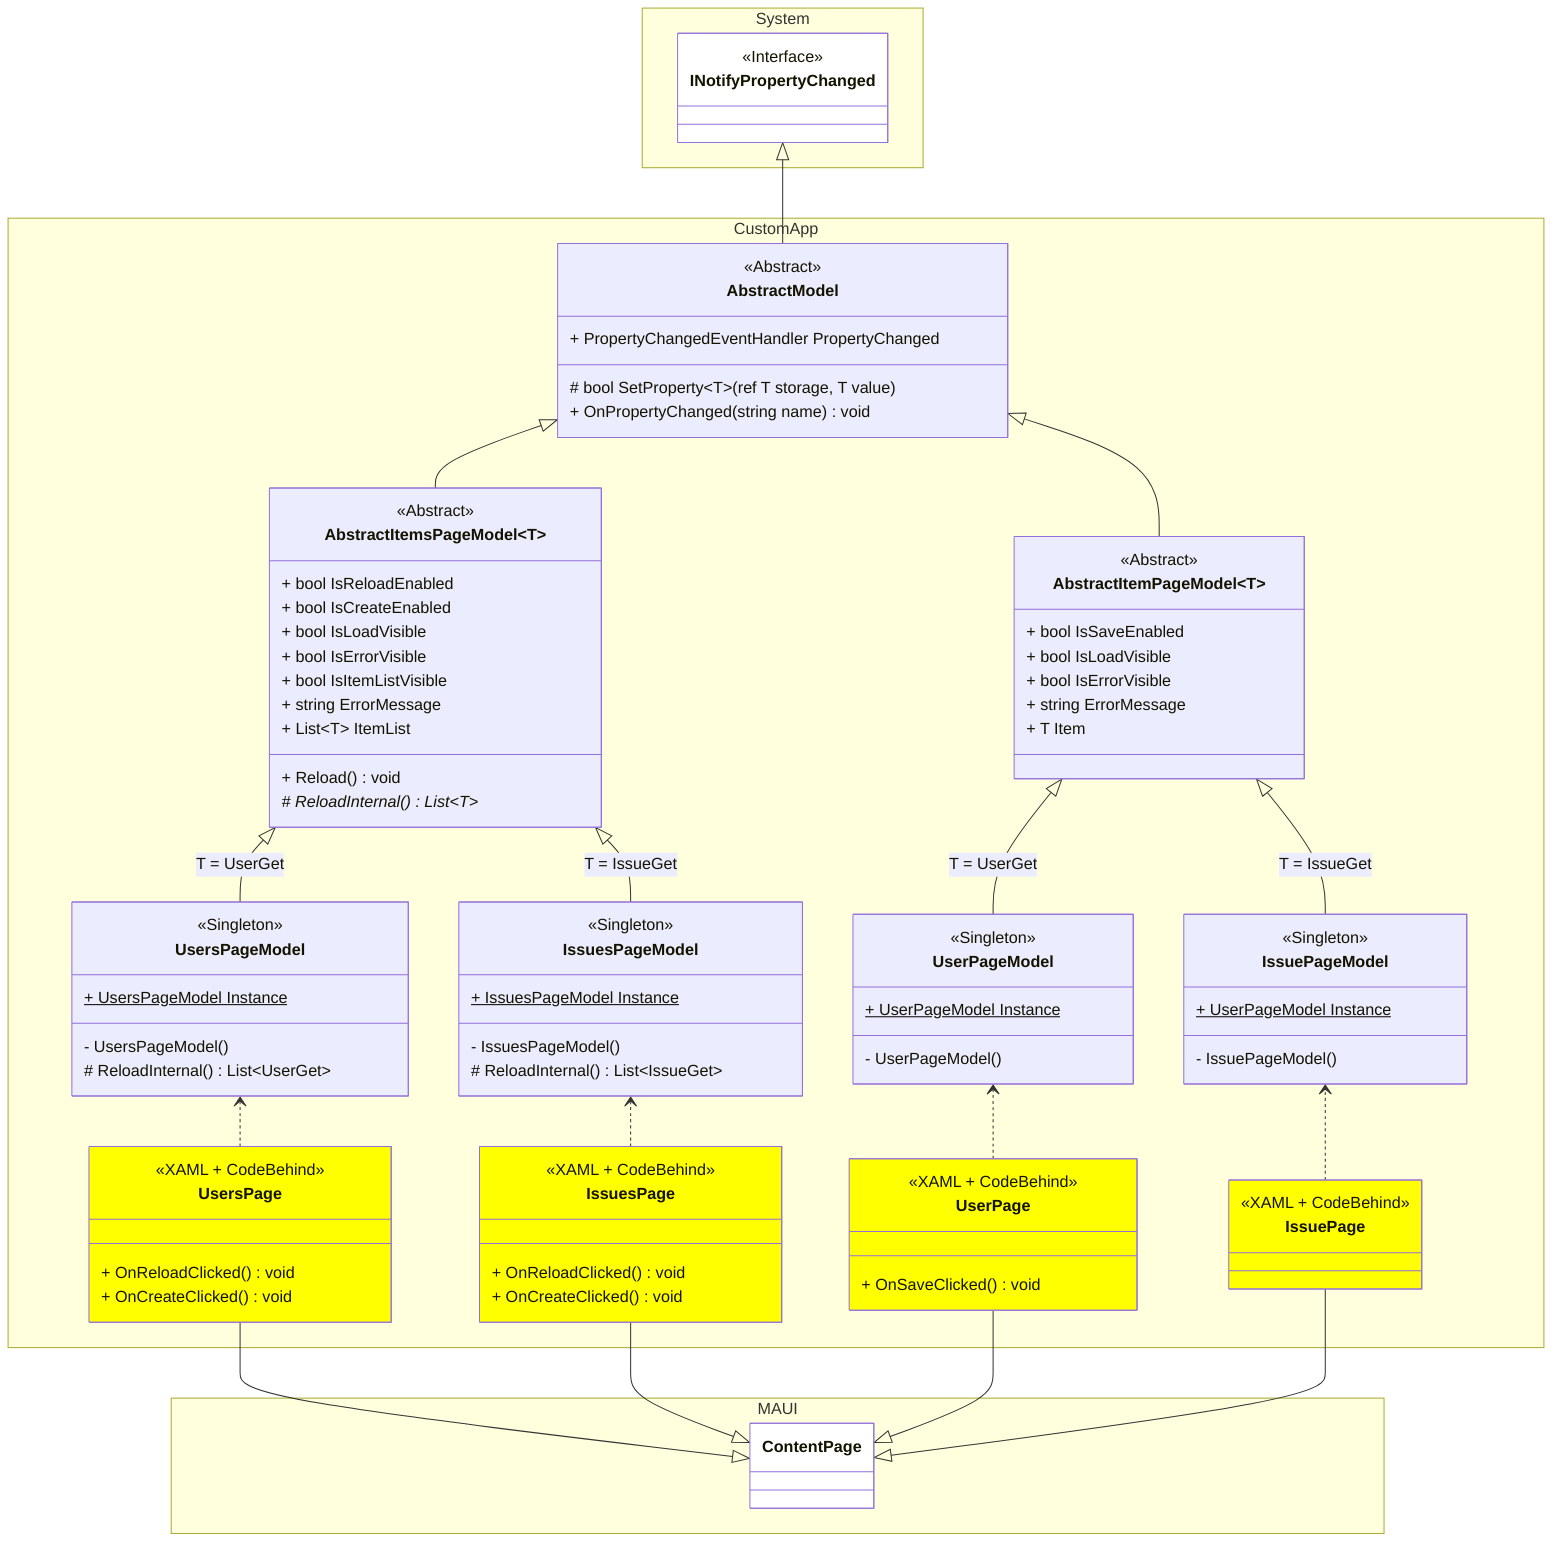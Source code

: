 classDiagram

    direction BT

    namespace MAUI {
        class ContentPage {

        }
    }

    namespace CustomApp {
        
        class UsersPage {
            <<XAML + CodeBehind>>
            + OnReloadClicked() void
            + OnCreateClicked() void
        }
        class IssuesPage {
            <<XAML + CodeBehind>>
            + OnReloadClicked() void
            + OnCreateClicked() void
        }
        class UserPage {
            <<XAML + CodeBehind>>
            + OnSaveClicked() void
        }
        class IssuePage {
            <<XAML + CodeBehind>>

        }

        class UsersPageModel {
            <<Singleton>>
            + UsersPageModel Instance $
            - UsersPageModel()
            # ReloadInternal() List~UserGet~
        }
        class IssuesPageModel {
            <<Singleton>>
            + IssuesPageModel Instance $
            - IssuesPageModel()
            # ReloadInternal() List~IssueGet~
        }

        class UserPageModel {
            <<Singleton>>
            + UserPageModel Instance $
            - UserPageModel()
        }
        class IssuePageModel {
            <<Singleton>>
            + UserPageModel Instance $
            - IssuePageModel()
        }

        class AbstractItemsPageModel~T~ {
            <<Abstract>>
            + bool IsReloadEnabled
            + bool IsCreateEnabled
            + bool IsLoadVisible
            + bool IsErrorVisible
            + bool IsItemListVisible
            + string ErrorMessage
            + List~T~ ItemList
            + Reload() void
            # ReloadInternal() List~T~ *
        }
        class AbstractItemPageModel~T~ {
            <<Abstract>>
            + bool IsSaveEnabled
            + bool IsLoadVisible
            + bool IsErrorVisible
            + string ErrorMessage
            + T Item
        }

        class AbstractModel {
            <<Abstract>>
            + PropertyChangedEventHandler PropertyChanged
            # bool SetProperty~T~(ref T storage, T value)
            + OnPropertyChanged(string name) void
        }

    }

    namespace System {
        
        class INotifyPropertyChanged {
            <<Interface>>
        }

    }

    ContentPage <|-- UsersPage
    ContentPage <|-- UserPage
    ContentPage <|-- IssuesPage
    ContentPage <|-- IssuePage

    UsersPage ..> UsersPageModel
    IssuesPage ..> IssuesPageModel

    UserPage ..> UserPageModel 
    IssuePage ..> IssuePageModel

    UsersPageModel --|> AbstractItemsPageModel : T = UserGet
    IssuesPageModel --|> AbstractItemsPageModel : T = IssueGet

    UserPageModel --|> AbstractItemPageModel : T = UserGet
    IssuePageModel --|> AbstractItemPageModel : T = IssueGet

    AbstractItemsPageModel --|> AbstractModel
    AbstractItemPageModel --|> AbstractModel

    AbstractModel --|> INotifyPropertyChanged

    style ContentPage fill:white
    style UsersPage fill:yellow
    style UserPage fill:yellow
    style IssuesPage fill:yellow
    style IssuePage fill:yellow
    style INotifyPropertyChanged fill:white